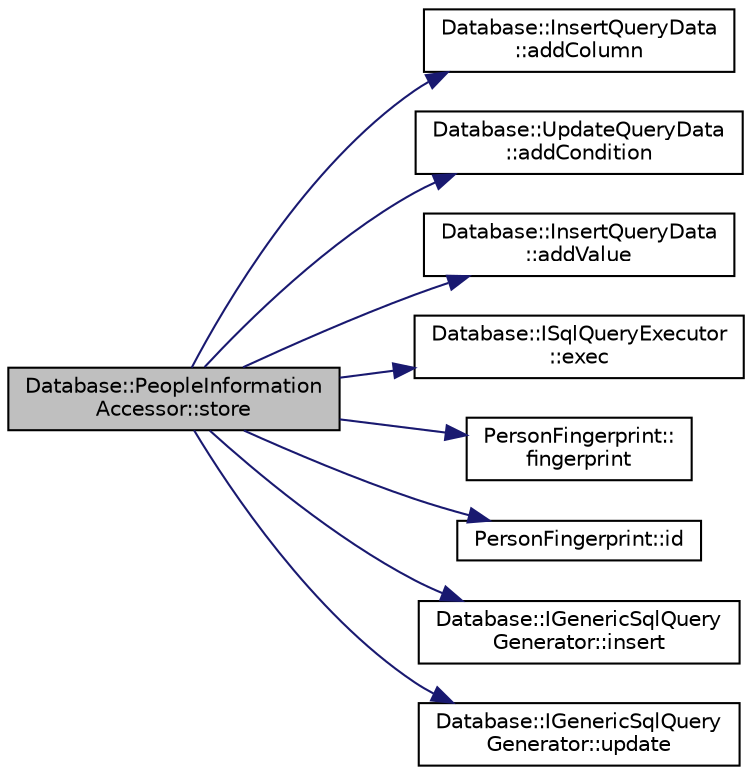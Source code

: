 digraph "Database::PeopleInformationAccessor::store"
{
 // LATEX_PDF_SIZE
  edge [fontname="Helvetica",fontsize="10",labelfontname="Helvetica",labelfontsize="10"];
  node [fontname="Helvetica",fontsize="10",shape=record];
  rankdir="LR";
  Node1 [label="Database::PeopleInformation\lAccessor::store",height=0.2,width=0.4,color="black", fillcolor="grey75", style="filled", fontcolor="black",tooltip=" "];
  Node1 -> Node2 [color="midnightblue",fontsize="10",style="solid",fontname="Helvetica"];
  Node2 [label="Database::InsertQueryData\l::addColumn",height=0.2,width=0.4,color="black", fillcolor="white", style="filled",URL="$class_database_1_1_insert_query_data.html#a6f15c2c6539ec2fe81f63f067d79b92f",tooltip=" "];
  Node1 -> Node3 [color="midnightblue",fontsize="10",style="solid",fontname="Helvetica"];
  Node3 [label="Database::UpdateQueryData\l::addCondition",height=0.2,width=0.4,color="black", fillcolor="white", style="filled",URL="$class_database_1_1_update_query_data.html#a442190800f635dc51c4fec6faf02b2b2",tooltip=" "];
  Node1 -> Node4 [color="midnightblue",fontsize="10",style="solid",fontname="Helvetica"];
  Node4 [label="Database::InsertQueryData\l::addValue",height=0.2,width=0.4,color="black", fillcolor="white", style="filled",URL="$class_database_1_1_insert_query_data.html#a113cc84cda32008e4af3976f178c7f0f",tooltip=" "];
  Node1 -> Node5 [color="midnightblue",fontsize="10",style="solid",fontname="Helvetica"];
  Node5 [label="Database::ISqlQueryExecutor\l::exec",height=0.2,width=0.4,color="black", fillcolor="white", style="filled",URL="$struct_database_1_1_i_sql_query_executor.html#acfcd209fa4cb62eb1c1f99bbdd653131",tooltip=" "];
  Node1 -> Node6 [color="midnightblue",fontsize="10",style="solid",fontname="Helvetica"];
  Node6 [label="PersonFingerprint::\lfingerprint",height=0.2,width=0.4,color="black", fillcolor="white", style="filled",URL="$class_person_fingerprint.html#a2147e90d6c9bc5511c63ffb61185fa23",tooltip=" "];
  Node1 -> Node7 [color="midnightblue",fontsize="10",style="solid",fontname="Helvetica"];
  Node7 [label="PersonFingerprint::id",height=0.2,width=0.4,color="black", fillcolor="white", style="filled",URL="$class_person_fingerprint.html#afcb8725826255470afe21067992030e5",tooltip=" "];
  Node1 -> Node8 [color="midnightblue",fontsize="10",style="solid",fontname="Helvetica"];
  Node8 [label="Database::IGenericSqlQuery\lGenerator::insert",height=0.2,width=0.4,color="black", fillcolor="white", style="filled",URL="$struct_database_1_1_i_generic_sql_query_generator.html#a30ba93170abc64272718a5fc335b4d7a",tooltip=" "];
  Node1 -> Node9 [color="midnightblue",fontsize="10",style="solid",fontname="Helvetica"];
  Node9 [label="Database::IGenericSqlQuery\lGenerator::update",height=0.2,width=0.4,color="black", fillcolor="white", style="filled",URL="$struct_database_1_1_i_generic_sql_query_generator.html#ab424cc45b1af347392472432c2a97e5f",tooltip=" "];
}
